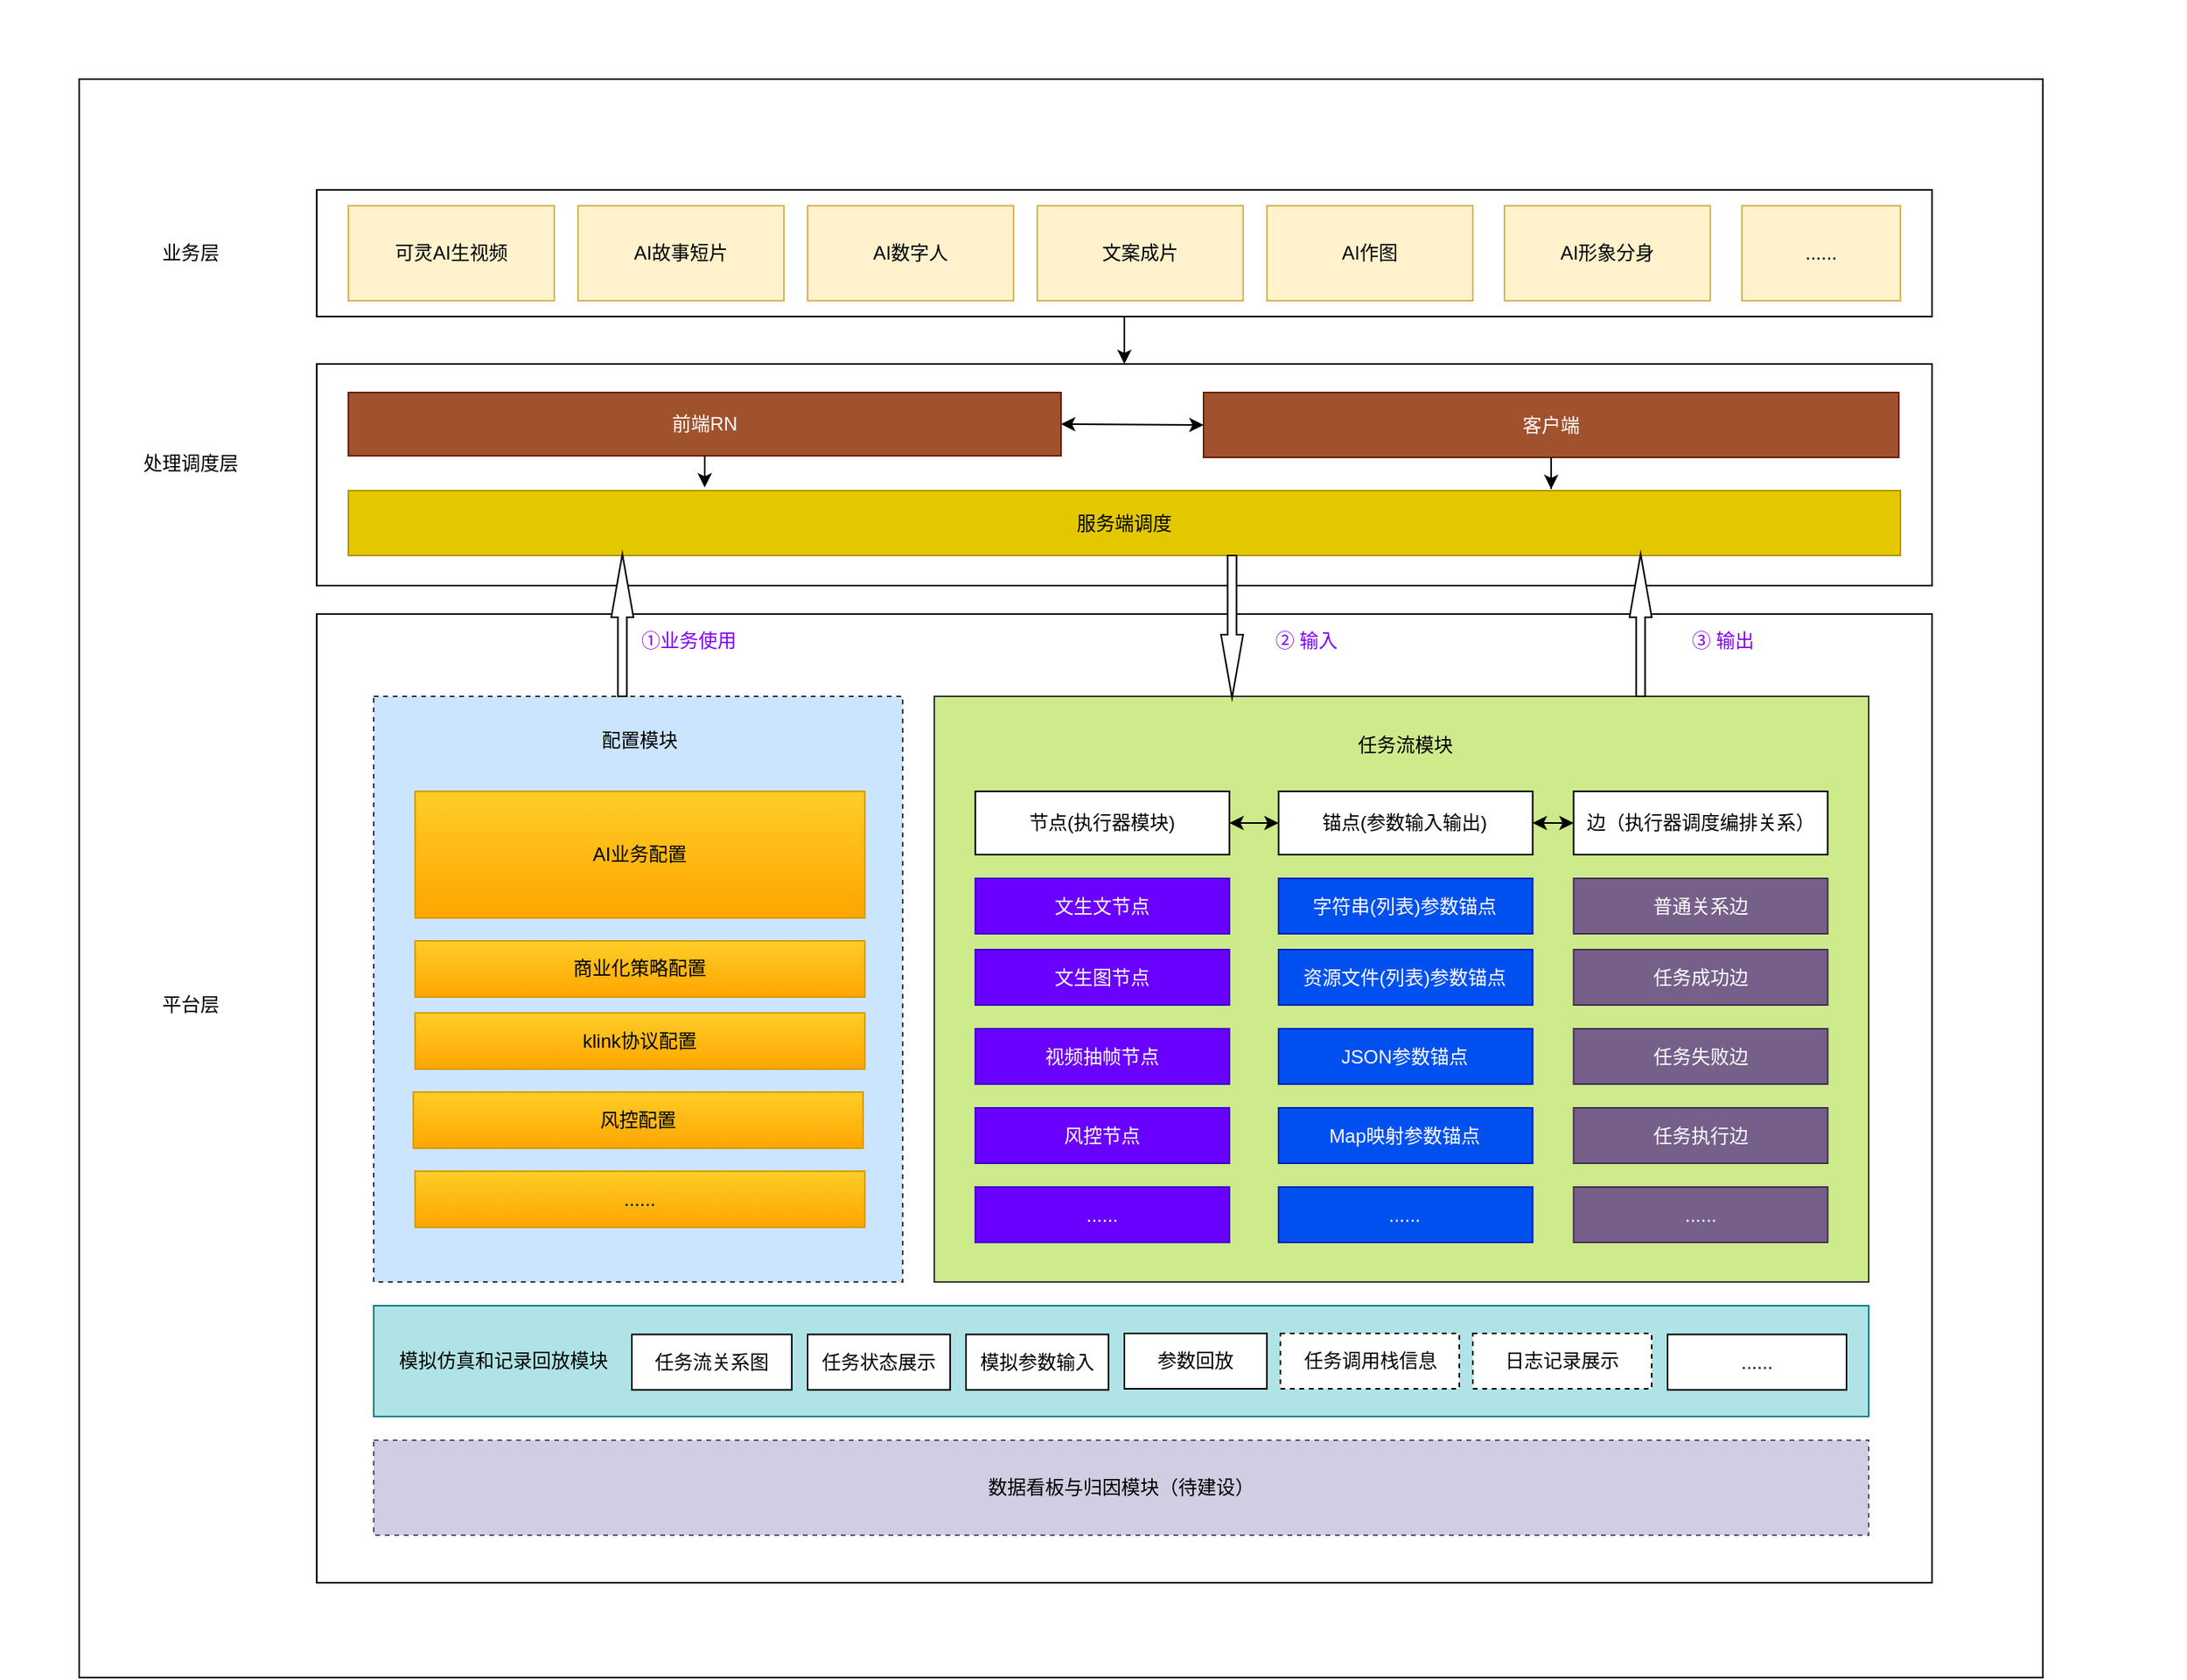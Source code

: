 <mxfile version="24.7.17">
  <diagram name="第 1 页" id="pAWTvNZDLCY3GigcubW4">
    <mxGraphModel dx="-41" dy="780" grid="1" gridSize="10" guides="1" tooltips="1" connect="1" arrows="1" fold="1" page="1" pageScale="1" pageWidth="827" pageHeight="1169" math="0" shadow="0">
      <root>
        <mxCell id="0" />
        <mxCell id="1" parent="0" />
        <mxCell id="tTXryV7e1G7Z4Q3oJ_ys-81" value="" style="group" vertex="1" connectable="0" parent="1">
          <mxGeometry x="2240" y="10" width="1380" height="1060" as="geometry" />
        </mxCell>
        <mxCell id="tTXryV7e1G7Z4Q3oJ_ys-80" value="" style="rounded=0;whiteSpace=wrap;html=1;" vertex="1" parent="tTXryV7e1G7Z4Q3oJ_ys-81">
          <mxGeometry x="50" y="50" width="1240" height="1010" as="geometry" />
        </mxCell>
        <mxCell id="-SrFhzklI3_z7_42w4xo-48" value="&lt;span style=&quot;color: rgba(0, 0, 0, 0); font-family: monospace; font-size: 0px; text-align: start; text-wrap: nowrap;&quot;&gt;%3CmxGraphModel%3E%3Croot%3E%3CmxCell%20id%3D%220%22%2F%3E%3CmxCell%20id%3D%221%22%20parent%3D%220%22%2F%3E%3CmxCell%20id%3D%222%22%20value%3D%22%E2%91%A0%E4%B8%9A%E5%8A%A1%E4%BD%BF%E7%94%A8%22%20style%3D%22text%3Bhtml%3D1%3Balign%3Dcenter%3BverticalAlign%3Dmiddle%3BwhiteSpace%3Dwrap%3Brounded%3D0%3B%22%20vertex%3D%221%22%20parent%3D%221%22%3E%3CmxGeometry%20x%3D%222640%22%20y%3D%22400%22%20width%3D%2270%22%20height%3D%2230%22%20as%3D%22geometry%22%2F%3E%3C%2FmxCell%3E%3C%2Froot%3E%3C%2FmxGraphModel%3E&lt;/span&gt;" style="rounded=0;whiteSpace=wrap;html=1;" parent="tTXryV7e1G7Z4Q3oJ_ys-81" vertex="1">
          <mxGeometry x="200" y="388" width="1020" height="612" as="geometry" />
        </mxCell>
        <mxCell id="-SrFhzklI3_z7_42w4xo-40" value="" style="rounded=0;whiteSpace=wrap;html=1;" parent="tTXryV7e1G7Z4Q3oJ_ys-81" vertex="1">
          <mxGeometry x="200" y="230" width="1020" height="140" as="geometry" />
        </mxCell>
        <mxCell id="-SrFhzklI3_z7_42w4xo-49" value="" style="group" parent="tTXryV7e1G7Z4Q3oJ_ys-81" vertex="1" connectable="0">
          <mxGeometry x="590" y="440" width="590" height="370" as="geometry" />
        </mxCell>
        <mxCell id="-SrFhzklI3_z7_42w4xo-31" value="" style="rounded=0;whiteSpace=wrap;html=1;fillColor=#cdeb8b;strokeColor=#36393d;" parent="-SrFhzklI3_z7_42w4xo-49" vertex="1">
          <mxGeometry width="590.0" height="370" as="geometry" />
        </mxCell>
        <mxCell id="-SrFhzklI3_z7_42w4xo-12" value="节点(执行器模块)" style="whiteSpace=wrap;html=1;" parent="-SrFhzklI3_z7_42w4xo-49" vertex="1">
          <mxGeometry x="25.877" y="60" width="160.439" height="40" as="geometry" />
        </mxCell>
        <mxCell id="-SrFhzklI3_z7_42w4xo-13" value="锚点(参数输入输出)" style="whiteSpace=wrap;html=1;" parent="-SrFhzklI3_z7_42w4xo-49" vertex="1">
          <mxGeometry x="217.368" y="60" width="160.439" height="40" as="geometry" />
        </mxCell>
        <mxCell id="-SrFhzklI3_z7_42w4xo-14" value="边（执行器调度编排关系）" style="whiteSpace=wrap;html=1;" parent="-SrFhzklI3_z7_42w4xo-49" vertex="1">
          <mxGeometry x="403.684" y="60" width="160.439" height="40" as="geometry" />
        </mxCell>
        <mxCell id="-SrFhzklI3_z7_42w4xo-16" value="文生文节点" style="rounded=0;whiteSpace=wrap;html=1;labelBackgroundColor=none;fillColor=#6a00ff;strokeColor=#3700CC;fontColor=#ffffff;" parent="-SrFhzklI3_z7_42w4xo-49" vertex="1">
          <mxGeometry x="25.877" y="115" width="160.439" height="35" as="geometry" />
        </mxCell>
        <mxCell id="-SrFhzklI3_z7_42w4xo-17" value="文生图&lt;span style=&quot;background-color: initial;&quot;&gt;节点&lt;/span&gt;" style="rounded=0;whiteSpace=wrap;html=1;fillColor=#6a00ff;fontColor=#ffffff;strokeColor=#3700CC;" parent="-SrFhzklI3_z7_42w4xo-49" vertex="1">
          <mxGeometry x="25.877" y="160" width="160.439" height="35" as="geometry" />
        </mxCell>
        <mxCell id="-SrFhzklI3_z7_42w4xo-18" value="&lt;span style=&quot;background-color: initial;&quot;&gt;风控节点&lt;/span&gt;" style="rounded=0;whiteSpace=wrap;html=1;fillColor=#6a00ff;fontColor=#ffffff;strokeColor=#3700CC;" parent="-SrFhzklI3_z7_42w4xo-49" vertex="1">
          <mxGeometry x="25.877" y="260" width="160.439" height="35" as="geometry" />
        </mxCell>
        <mxCell id="-SrFhzklI3_z7_42w4xo-19" value="视频抽帧节点" style="rounded=0;whiteSpace=wrap;html=1;fillColor=#6a00ff;fontColor=#ffffff;strokeColor=#3700CC;" parent="-SrFhzklI3_z7_42w4xo-49" vertex="1">
          <mxGeometry x="25.877" y="210" width="160.439" height="35" as="geometry" />
        </mxCell>
        <mxCell id="-SrFhzklI3_z7_42w4xo-20" value="......" style="rounded=0;whiteSpace=wrap;html=1;fillColor=#6a00ff;fontColor=#ffffff;strokeColor=#3700CC;" parent="-SrFhzklI3_z7_42w4xo-49" vertex="1">
          <mxGeometry x="25.877" y="310" width="160.439" height="35" as="geometry" />
        </mxCell>
        <mxCell id="-SrFhzklI3_z7_42w4xo-21" value="字符串(列表)参数锚点" style="rounded=0;whiteSpace=wrap;html=1;labelBackgroundColor=none;fillColor=#0050ef;strokeColor=#001DBC;fontColor=#ffffff;" parent="-SrFhzklI3_z7_42w4xo-49" vertex="1">
          <mxGeometry x="217.368" y="115" width="160.439" height="35" as="geometry" />
        </mxCell>
        <mxCell id="-SrFhzklI3_z7_42w4xo-22" value="资源文件(列表)参数锚点" style="rounded=0;whiteSpace=wrap;html=1;labelBackgroundColor=none;fillColor=#0050ef;strokeColor=#001DBC;fontColor=#ffffff;" parent="-SrFhzklI3_z7_42w4xo-49" vertex="1">
          <mxGeometry x="217.368" y="160" width="160.439" height="35" as="geometry" />
        </mxCell>
        <mxCell id="-SrFhzklI3_z7_42w4xo-23" value="JSON参数锚点" style="rounded=0;whiteSpace=wrap;html=1;labelBackgroundColor=none;fillColor=#0050ef;strokeColor=#001DBC;fontColor=#ffffff;" parent="-SrFhzklI3_z7_42w4xo-49" vertex="1">
          <mxGeometry x="217.368" y="210" width="160.439" height="35" as="geometry" />
        </mxCell>
        <mxCell id="-SrFhzklI3_z7_42w4xo-24" value="Map映射参数锚点" style="rounded=0;whiteSpace=wrap;html=1;labelBackgroundColor=none;fillColor=#0050ef;strokeColor=#001DBC;fontColor=#ffffff;" parent="-SrFhzklI3_z7_42w4xo-49" vertex="1">
          <mxGeometry x="217.368" y="260" width="160.439" height="35" as="geometry" />
        </mxCell>
        <mxCell id="-SrFhzklI3_z7_42w4xo-25" value="......" style="rounded=0;whiteSpace=wrap;html=1;labelBackgroundColor=none;fillColor=#0050ef;strokeColor=#001DBC;fontColor=#ffffff;" parent="-SrFhzklI3_z7_42w4xo-49" vertex="1">
          <mxGeometry x="217.368" y="310" width="160.439" height="35" as="geometry" />
        </mxCell>
        <mxCell id="-SrFhzklI3_z7_42w4xo-26" value="普通关系边" style="rounded=0;whiteSpace=wrap;html=1;labelBackgroundColor=none;fillColor=#76608a;strokeColor=#432D57;fontColor=#ffffff;" parent="-SrFhzklI3_z7_42w4xo-49" vertex="1">
          <mxGeometry x="403.684" y="115" width="160.439" height="35" as="geometry" />
        </mxCell>
        <mxCell id="-SrFhzklI3_z7_42w4xo-27" value="任务成功边" style="rounded=0;whiteSpace=wrap;html=1;labelBackgroundColor=none;fillColor=#76608a;strokeColor=#432D57;fontColor=#ffffff;" parent="-SrFhzklI3_z7_42w4xo-49" vertex="1">
          <mxGeometry x="403.684" y="160" width="160.439" height="35" as="geometry" />
        </mxCell>
        <mxCell id="-SrFhzklI3_z7_42w4xo-28" value="任务失败边" style="rounded=0;whiteSpace=wrap;html=1;labelBackgroundColor=none;fillColor=#76608a;strokeColor=#432D57;fontColor=#ffffff;" parent="-SrFhzklI3_z7_42w4xo-49" vertex="1">
          <mxGeometry x="403.684" y="210" width="160.439" height="35" as="geometry" />
        </mxCell>
        <mxCell id="-SrFhzklI3_z7_42w4xo-29" value="任务执行边" style="rounded=0;whiteSpace=wrap;html=1;labelBackgroundColor=none;fillColor=#76608a;strokeColor=#432D57;fontColor=#ffffff;" parent="-SrFhzklI3_z7_42w4xo-49" vertex="1">
          <mxGeometry x="403.684" y="260" width="160.439" height="35" as="geometry" />
        </mxCell>
        <mxCell id="-SrFhzklI3_z7_42w4xo-30" value="......" style="rounded=0;whiteSpace=wrap;html=1;labelBackgroundColor=none;fillColor=#76608a;strokeColor=#432D57;fontColor=#ffffff;" parent="-SrFhzklI3_z7_42w4xo-49" vertex="1">
          <mxGeometry x="403.684" y="310" width="160.439" height="35" as="geometry" />
        </mxCell>
        <mxCell id="-SrFhzklI3_z7_42w4xo-36" value="" style="endArrow=classic;startArrow=classic;html=1;rounded=0;exitX=1;exitY=0.5;exitDx=0;exitDy=0;entryX=0;entryY=0.5;entryDx=0;entryDy=0;" parent="-SrFhzklI3_z7_42w4xo-49" source="-SrFhzklI3_z7_42w4xo-12" target="-SrFhzklI3_z7_42w4xo-13" edge="1">
          <mxGeometry width="50" height="50" relative="1" as="geometry">
            <mxPoint x="155.263" y="240" as="sourcePoint" />
            <mxPoint x="207.018" y="190" as="targetPoint" />
          </mxGeometry>
        </mxCell>
        <mxCell id="-SrFhzklI3_z7_42w4xo-38" value="" style="endArrow=classic;startArrow=classic;html=1;rounded=0;entryX=0;entryY=0.5;entryDx=0;entryDy=0;exitX=1;exitY=0.5;exitDx=0;exitDy=0;" parent="-SrFhzklI3_z7_42w4xo-49" source="-SrFhzklI3_z7_42w4xo-13" target="-SrFhzklI3_z7_42w4xo-14" edge="1">
          <mxGeometry width="50" height="50" relative="1" as="geometry">
            <mxPoint x="155.263" y="240" as="sourcePoint" />
            <mxPoint x="207.018" y="190" as="targetPoint" />
          </mxGeometry>
        </mxCell>
        <mxCell id="-SrFhzklI3_z7_42w4xo-45" value="任务流模块" style="text;html=1;align=center;verticalAlign=middle;whiteSpace=wrap;rounded=0;" parent="-SrFhzklI3_z7_42w4xo-49" vertex="1">
          <mxGeometry x="251.009" y="16" width="93.158" height="30" as="geometry" />
        </mxCell>
        <mxCell id="tTXryV7e1G7Z4Q3oJ_ys-9" value="服务端调度" style="rounded=0;whiteSpace=wrap;html=1;fillColor=#e3c800;strokeColor=#B09500;fontColor=#000000;" vertex="1" parent="tTXryV7e1G7Z4Q3oJ_ys-81">
          <mxGeometry x="220" y="310" width="980" height="41" as="geometry" />
        </mxCell>
        <mxCell id="tTXryV7e1G7Z4Q3oJ_ys-15" value="前端RN" style="rounded=0;whiteSpace=wrap;html=1;fillColor=#a0522d;strokeColor=#6D1F00;fontColor=#ffffff;" vertex="1" parent="tTXryV7e1G7Z4Q3oJ_ys-81">
          <mxGeometry x="220" y="248" width="450" height="40" as="geometry" />
        </mxCell>
        <mxCell id="tTXryV7e1G7Z4Q3oJ_ys-16" value="客户端" style="rounded=0;whiteSpace=wrap;html=1;fillColor=#a0522d;fontColor=#ffffff;strokeColor=#6D1F00;" vertex="1" parent="tTXryV7e1G7Z4Q3oJ_ys-81">
          <mxGeometry x="760" y="248" width="439" height="41" as="geometry" />
        </mxCell>
        <mxCell id="tTXryV7e1G7Z4Q3oJ_ys-18" value="" style="endArrow=classic;startArrow=classic;html=1;rounded=0;exitX=1;exitY=0.5;exitDx=0;exitDy=0;entryX=0;entryY=0.5;entryDx=0;entryDy=0;" edge="1" parent="tTXryV7e1G7Z4Q3oJ_ys-81" source="tTXryV7e1G7Z4Q3oJ_ys-15" target="tTXryV7e1G7Z4Q3oJ_ys-16">
          <mxGeometry width="50" height="50" relative="1" as="geometry">
            <mxPoint x="640" y="294" as="sourcePoint" />
            <mxPoint x="760" y="269" as="targetPoint" />
          </mxGeometry>
        </mxCell>
        <mxCell id="tTXryV7e1G7Z4Q3oJ_ys-21" style="edgeStyle=orthogonalEdgeStyle;rounded=0;orthogonalLoop=1;jettySize=auto;html=1;entryX=0.229;entryY=-0.057;entryDx=0;entryDy=0;entryPerimeter=0;" edge="1" parent="tTXryV7e1G7Z4Q3oJ_ys-81" source="tTXryV7e1G7Z4Q3oJ_ys-15" target="tTXryV7e1G7Z4Q3oJ_ys-9">
          <mxGeometry relative="1" as="geometry">
            <mxPoint x="445" y="300" as="targetPoint" />
          </mxGeometry>
        </mxCell>
        <mxCell id="tTXryV7e1G7Z4Q3oJ_ys-22" style="edgeStyle=orthogonalEdgeStyle;rounded=0;orthogonalLoop=1;jettySize=auto;html=1;entryX=0.775;entryY=-0.025;entryDx=0;entryDy=0;entryPerimeter=0;" edge="1" parent="tTXryV7e1G7Z4Q3oJ_ys-81" source="tTXryV7e1G7Z4Q3oJ_ys-16" target="tTXryV7e1G7Z4Q3oJ_ys-9">
          <mxGeometry relative="1" as="geometry" />
        </mxCell>
        <mxCell id="tTXryV7e1G7Z4Q3oJ_ys-3" value="" style="rounded=0;whiteSpace=wrap;html=1;dashed=1;fillColor=#cce5ff;strokeColor=#36393d;" vertex="1" parent="tTXryV7e1G7Z4Q3oJ_ys-81">
          <mxGeometry x="236" y="440" width="334.0" height="370" as="geometry" />
        </mxCell>
        <mxCell id="tTXryV7e1G7Z4Q3oJ_ys-4" value="商业化策略配置" style="rounded=0;whiteSpace=wrap;html=1;fillColor=#ffcd28;gradientColor=#ffa500;strokeColor=#d79b00;" vertex="1" parent="tTXryV7e1G7Z4Q3oJ_ys-81">
          <mxGeometry x="262.129" y="594.5" width="284.014" height="35.5" as="geometry" />
        </mxCell>
        <mxCell id="tTXryV7e1G7Z4Q3oJ_ys-5" value="配置模块" style="text;html=1;align=center;verticalAlign=middle;whiteSpace=wrap;rounded=0;" vertex="1" parent="tTXryV7e1G7Z4Q3oJ_ys-81">
          <mxGeometry x="370.054" y="453" width="68.163" height="30" as="geometry" />
        </mxCell>
        <mxCell id="tTXryV7e1G7Z4Q3oJ_ys-6" value="AI业务配置" style="rounded=0;whiteSpace=wrap;html=1;fillColor=#ffcd28;strokeColor=#d79b00;gradientColor=#ffa500;" vertex="1" parent="tTXryV7e1G7Z4Q3oJ_ys-81">
          <mxGeometry x="262.129" y="500" width="284.014" height="80" as="geometry" />
        </mxCell>
        <mxCell id="tTXryV7e1G7Z4Q3oJ_ys-19" value="klink协议配置" style="rounded=0;whiteSpace=wrap;html=1;fillColor=#ffcd28;gradientColor=#ffa500;strokeColor=#d79b00;" vertex="1" parent="tTXryV7e1G7Z4Q3oJ_ys-81">
          <mxGeometry x="262.129" y="640" width="284.014" height="35.5" as="geometry" />
        </mxCell>
        <mxCell id="tTXryV7e1G7Z4Q3oJ_ys-20" value="风控配置" style="rounded=0;whiteSpace=wrap;html=1;fillColor=#ffcd28;strokeColor=#d79b00;gradientColor=#ffa500;" vertex="1" parent="tTXryV7e1G7Z4Q3oJ_ys-81">
          <mxGeometry x="260.993" y="690" width="284.014" height="35.5" as="geometry" />
        </mxCell>
        <mxCell id="tTXryV7e1G7Z4Q3oJ_ys-35" value="......" style="rounded=0;whiteSpace=wrap;html=1;fillColor=#ffcd28;strokeColor=#d79b00;gradientColor=#ffa500;" vertex="1" parent="tTXryV7e1G7Z4Q3oJ_ys-81">
          <mxGeometry x="262.133" y="740" width="284.014" height="35.5" as="geometry" />
        </mxCell>
        <mxCell id="tTXryV7e1G7Z4Q3oJ_ys-46" style="edgeStyle=orthogonalEdgeStyle;rounded=0;orthogonalLoop=1;jettySize=auto;html=1;entryX=0.5;entryY=0;entryDx=0;entryDy=0;" edge="1" parent="tTXryV7e1G7Z4Q3oJ_ys-81" source="tTXryV7e1G7Z4Q3oJ_ys-38" target="-SrFhzklI3_z7_42w4xo-40">
          <mxGeometry relative="1" as="geometry" />
        </mxCell>
        <mxCell id="tTXryV7e1G7Z4Q3oJ_ys-38" value="" style="rounded=0;whiteSpace=wrap;html=1;" vertex="1" parent="tTXryV7e1G7Z4Q3oJ_ys-81">
          <mxGeometry x="200" y="120" width="1020" height="80" as="geometry" />
        </mxCell>
        <mxCell id="tTXryV7e1G7Z4Q3oJ_ys-39" value="可灵AI生视频" style="rounded=0;whiteSpace=wrap;html=1;fillColor=#fff2cc;strokeColor=#d6b656;" vertex="1" parent="tTXryV7e1G7Z4Q3oJ_ys-81">
          <mxGeometry x="220" y="130" width="130" height="60" as="geometry" />
        </mxCell>
        <mxCell id="tTXryV7e1G7Z4Q3oJ_ys-40" value="AI故事短片" style="rounded=0;whiteSpace=wrap;html=1;fillColor=#fff2cc;strokeColor=#d6b656;" vertex="1" parent="tTXryV7e1G7Z4Q3oJ_ys-81">
          <mxGeometry x="365" y="130" width="130" height="60" as="geometry" />
        </mxCell>
        <mxCell id="tTXryV7e1G7Z4Q3oJ_ys-41" value="AI数字人" style="rounded=0;whiteSpace=wrap;html=1;fillColor=#fff2cc;strokeColor=#d6b656;" vertex="1" parent="tTXryV7e1G7Z4Q3oJ_ys-81">
          <mxGeometry x="510" y="130" width="130" height="60" as="geometry" />
        </mxCell>
        <mxCell id="tTXryV7e1G7Z4Q3oJ_ys-42" value="文案成片" style="rounded=0;whiteSpace=wrap;html=1;fillColor=#fff2cc;strokeColor=#d6b656;" vertex="1" parent="tTXryV7e1G7Z4Q3oJ_ys-81">
          <mxGeometry x="655" y="130" width="130" height="60" as="geometry" />
        </mxCell>
        <mxCell id="tTXryV7e1G7Z4Q3oJ_ys-43" value="AI作图" style="rounded=0;whiteSpace=wrap;html=1;fillColor=#fff2cc;strokeColor=#d6b656;" vertex="1" parent="tTXryV7e1G7Z4Q3oJ_ys-81">
          <mxGeometry x="800" y="130" width="130" height="60" as="geometry" />
        </mxCell>
        <mxCell id="tTXryV7e1G7Z4Q3oJ_ys-44" value="AI形象分身" style="rounded=0;whiteSpace=wrap;html=1;fillColor=#fff2cc;strokeColor=#d6b656;" vertex="1" parent="tTXryV7e1G7Z4Q3oJ_ys-81">
          <mxGeometry x="950" y="130" width="130" height="60" as="geometry" />
        </mxCell>
        <mxCell id="tTXryV7e1G7Z4Q3oJ_ys-45" value="......" style="rounded=0;whiteSpace=wrap;html=1;fillColor=#fff2cc;strokeColor=#d6b656;" vertex="1" parent="tTXryV7e1G7Z4Q3oJ_ys-81">
          <mxGeometry x="1100" y="130" width="100" height="60" as="geometry" />
        </mxCell>
        <mxCell id="-SrFhzklI3_z7_42w4xo-50" value="" style="rounded=0;whiteSpace=wrap;html=1;fillColor=#b0e3e6;strokeColor=#0e8088;" parent="tTXryV7e1G7Z4Q3oJ_ys-81" vertex="1">
          <mxGeometry x="236" y="825" width="944" height="70" as="geometry" />
        </mxCell>
        <mxCell id="-SrFhzklI3_z7_42w4xo-51" value="模拟参数输入" style="rounded=0;whiteSpace=wrap;html=1;" parent="tTXryV7e1G7Z4Q3oJ_ys-81" vertex="1">
          <mxGeometry x="610" y="843.17" width="90" height="35" as="geometry" />
        </mxCell>
        <mxCell id="-SrFhzklI3_z7_42w4xo-52" value="模拟仿真和记录回放模块" style="text;html=1;align=center;verticalAlign=middle;whiteSpace=wrap;rounded=0;" parent="tTXryV7e1G7Z4Q3oJ_ys-81" vertex="1">
          <mxGeometry x="250" y="843.17" width="136" height="34.33" as="geometry" />
        </mxCell>
        <mxCell id="-SrFhzklI3_z7_42w4xo-53" value="任务状态展示" style="rounded=0;whiteSpace=wrap;html=1;" parent="tTXryV7e1G7Z4Q3oJ_ys-81" vertex="1">
          <mxGeometry x="510" y="843.17" width="90" height="35" as="geometry" />
        </mxCell>
        <mxCell id="tTXryV7e1G7Z4Q3oJ_ys-2" value="任务流关系图" style="rounded=0;whiteSpace=wrap;html=1;" vertex="1" parent="tTXryV7e1G7Z4Q3oJ_ys-81">
          <mxGeometry x="399" y="843.17" width="101" height="35" as="geometry" />
        </mxCell>
        <mxCell id="tTXryV7e1G7Z4Q3oJ_ys-52" value="参数回放" style="rounded=0;whiteSpace=wrap;html=1;" vertex="1" parent="tTXryV7e1G7Z4Q3oJ_ys-81">
          <mxGeometry x="710" y="842.5" width="90" height="35" as="geometry" />
        </mxCell>
        <mxCell id="tTXryV7e1G7Z4Q3oJ_ys-60" value="任务调用栈信息" style="rounded=0;whiteSpace=wrap;html=1;dashed=1;" vertex="1" parent="tTXryV7e1G7Z4Q3oJ_ys-81">
          <mxGeometry x="808.5" y="842.5" width="113" height="35" as="geometry" />
        </mxCell>
        <mxCell id="tTXryV7e1G7Z4Q3oJ_ys-61" value="日志记录展示" style="rounded=0;whiteSpace=wrap;html=1;dashed=1;" vertex="1" parent="tTXryV7e1G7Z4Q3oJ_ys-81">
          <mxGeometry x="930" y="842.5" width="113" height="35" as="geometry" />
        </mxCell>
        <mxCell id="tTXryV7e1G7Z4Q3oJ_ys-64" value="......" style="rounded=0;whiteSpace=wrap;html=1;" vertex="1" parent="tTXryV7e1G7Z4Q3oJ_ys-81">
          <mxGeometry x="1053" y="843.17" width="113" height="35" as="geometry" />
        </mxCell>
        <mxCell id="tTXryV7e1G7Z4Q3oJ_ys-65" value="业务层" style="text;html=1;align=center;verticalAlign=middle;resizable=0;points=[];autosize=1;strokeColor=none;fillColor=none;" vertex="1" parent="tTXryV7e1G7Z4Q3oJ_ys-81">
          <mxGeometry x="90" y="145" width="60" height="30" as="geometry" />
        </mxCell>
        <mxCell id="tTXryV7e1G7Z4Q3oJ_ys-66" value="处理调度层" style="text;html=1;align=center;verticalAlign=middle;resizable=0;points=[];autosize=1;strokeColor=none;fillColor=none;" vertex="1" parent="tTXryV7e1G7Z4Q3oJ_ys-81">
          <mxGeometry x="80" y="278" width="80" height="30" as="geometry" />
        </mxCell>
        <mxCell id="tTXryV7e1G7Z4Q3oJ_ys-67" value="平台层" style="text;html=1;align=center;verticalAlign=middle;resizable=0;points=[];autosize=1;strokeColor=none;fillColor=none;" vertex="1" parent="tTXryV7e1G7Z4Q3oJ_ys-81">
          <mxGeometry x="90" y="620" width="60" height="30" as="geometry" />
        </mxCell>
        <mxCell id="tTXryV7e1G7Z4Q3oJ_ys-68" value="数据看板与归因模块（待建设）" style="rounded=0;whiteSpace=wrap;html=1;dashed=1;fillColor=#d0cee2;strokeColor=#56517e;" vertex="1" parent="tTXryV7e1G7Z4Q3oJ_ys-81">
          <mxGeometry x="236" y="910" width="944" height="60" as="geometry" />
        </mxCell>
        <mxCell id="tTXryV7e1G7Z4Q3oJ_ys-69" value="" style="html=1;shadow=0;dashed=0;align=center;verticalAlign=middle;shape=mxgraph.arrows2.arrow;dy=0.6;dx=40;direction=north;notch=0;" vertex="1" parent="tTXryV7e1G7Z4Q3oJ_ys-81">
          <mxGeometry x="386" y="350" width="14" height="90" as="geometry" />
        </mxCell>
        <mxCell id="tTXryV7e1G7Z4Q3oJ_ys-71" value="①业务使用" style="text;html=1;align=center;verticalAlign=middle;whiteSpace=wrap;rounded=0;fontColor=#7F00FF;" vertex="1" parent="tTXryV7e1G7Z4Q3oJ_ys-81">
          <mxGeometry x="400" y="390" width="70" height="30" as="geometry" />
        </mxCell>
        <mxCell id="tTXryV7e1G7Z4Q3oJ_ys-73" value="" style="html=1;shadow=0;dashed=0;align=center;verticalAlign=middle;shape=mxgraph.arrows2.arrow;dy=0.6;dx=40;direction=north;notch=0;rotation=-180;" vertex="1" parent="tTXryV7e1G7Z4Q3oJ_ys-81">
          <mxGeometry x="771" y="351" width="14" height="90" as="geometry" />
        </mxCell>
        <mxCell id="tTXryV7e1G7Z4Q3oJ_ys-76" value="" style="html=1;shadow=0;dashed=0;align=center;verticalAlign=middle;shape=mxgraph.arrows2.arrow;dy=0.6;dx=40;direction=north;notch=0;" vertex="1" parent="tTXryV7e1G7Z4Q3oJ_ys-81">
          <mxGeometry x="1029" y="350" width="14" height="90" as="geometry" />
        </mxCell>
        <mxCell id="tTXryV7e1G7Z4Q3oJ_ys-77" value="② 输入" style="text;html=1;align=center;verticalAlign=middle;whiteSpace=wrap;rounded=0;fontColor=#7F00FF;" vertex="1" parent="tTXryV7e1G7Z4Q3oJ_ys-81">
          <mxGeometry x="790" y="390" width="70" height="30" as="geometry" />
        </mxCell>
        <mxCell id="tTXryV7e1G7Z4Q3oJ_ys-78" value="③ 输出" style="text;html=1;align=center;verticalAlign=middle;whiteSpace=wrap;rounded=0;fontColor=#7F00FF;" vertex="1" parent="tTXryV7e1G7Z4Q3oJ_ys-81">
          <mxGeometry x="1053" y="390" width="70" height="30" as="geometry" />
        </mxCell>
      </root>
    </mxGraphModel>
  </diagram>
</mxfile>
